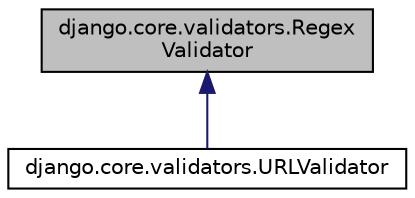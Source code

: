 digraph "django.core.validators.RegexValidator"
{
 // LATEX_PDF_SIZE
  edge [fontname="Helvetica",fontsize="10",labelfontname="Helvetica",labelfontsize="10"];
  node [fontname="Helvetica",fontsize="10",shape=record];
  Node1 [label="django.core.validators.Regex\lValidator",height=0.2,width=0.4,color="black", fillcolor="grey75", style="filled", fontcolor="black",tooltip=" "];
  Node1 -> Node2 [dir="back",color="midnightblue",fontsize="10",style="solid",fontname="Helvetica"];
  Node2 [label="django.core.validators.URLValidator",height=0.2,width=0.4,color="black", fillcolor="white", style="filled",URL="$classdjango_1_1core_1_1validators_1_1_u_r_l_validator.html",tooltip=" "];
}

